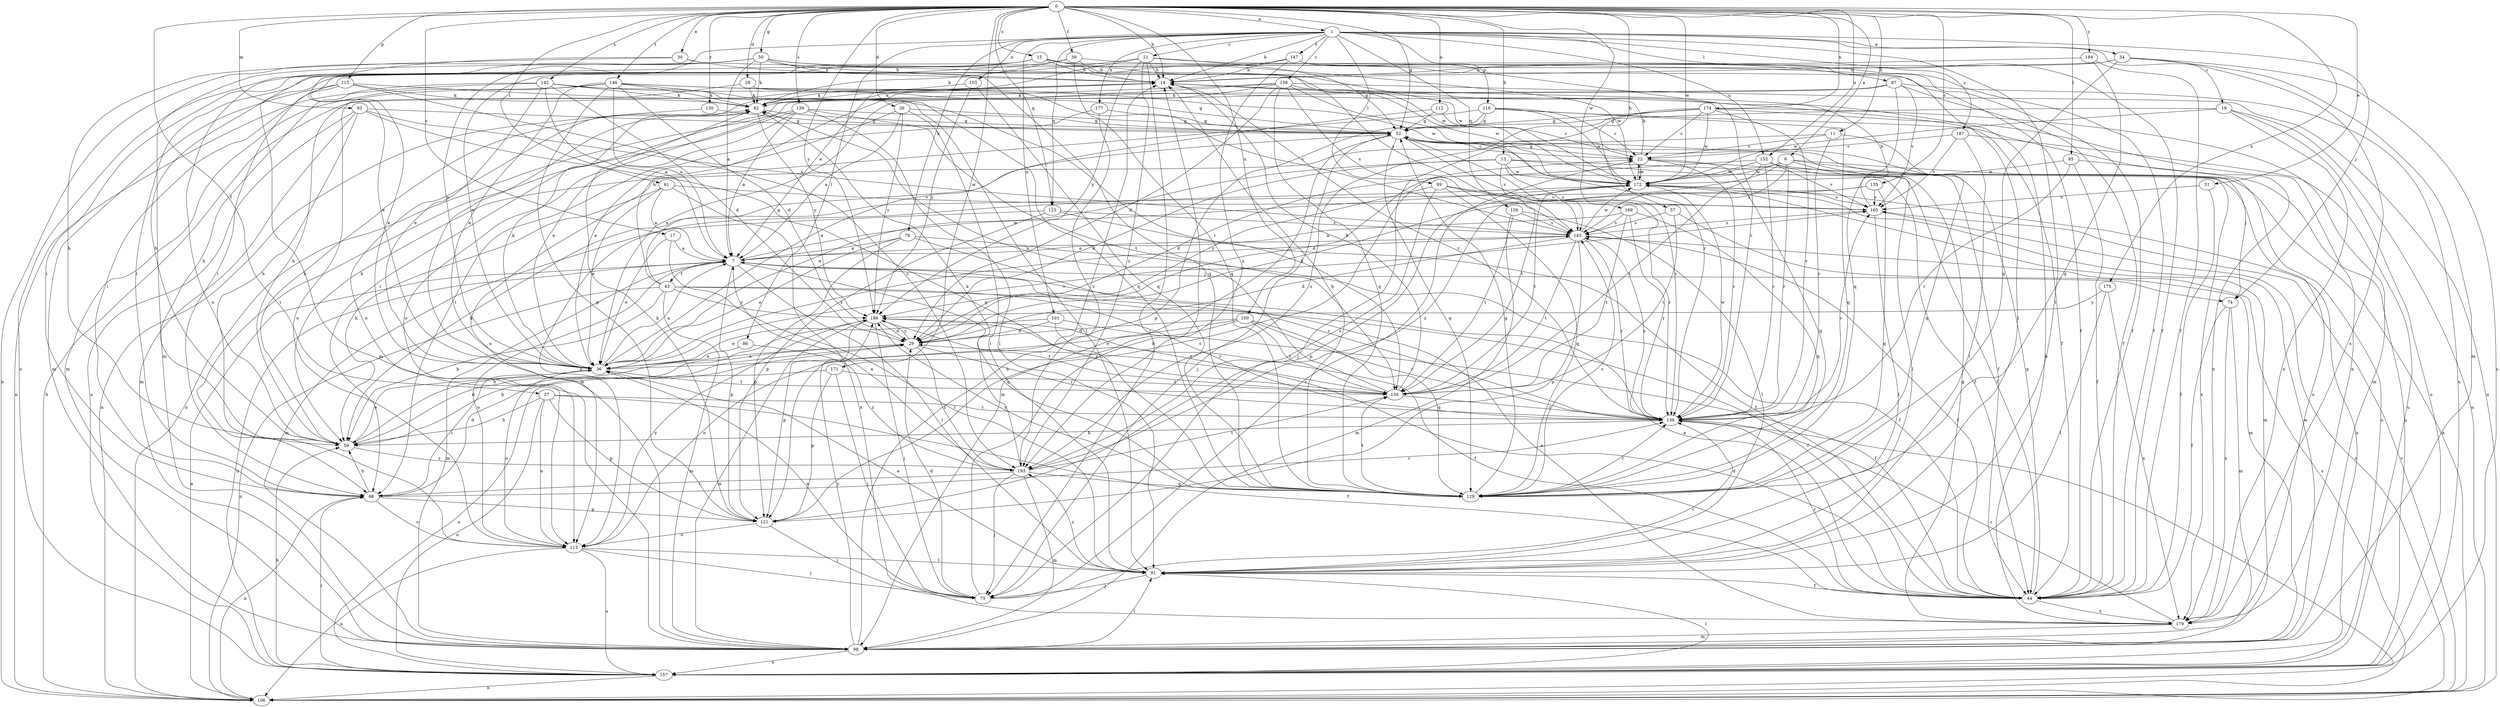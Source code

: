 strict digraph  {
0;
1;
6;
7;
11;
13;
14;
15;
17;
19;
21;
22;
26;
28;
29;
30;
31;
34;
36;
37;
39;
43;
44;
50;
52;
57;
59;
61;
66;
74;
75;
78;
82;
85;
86;
87;
89;
91;
93;
98;
100;
101;
103;
106;
112;
113;
115;
116;
121;
123;
126;
129;
130;
135;
136;
139;
142;
143;
146;
147;
150;
152;
157;
158;
165;
168;
171;
172;
174;
175;
177;
179;
184;
186;
187;
193;
0 -> 1  [label=a];
0 -> 6  [label=a];
0 -> 11  [label=b];
0 -> 13  [label=b];
0 -> 14  [label=b];
0 -> 15  [label=c];
0 -> 17  [label=c];
0 -> 26  [label=d];
0 -> 28  [label=d];
0 -> 30  [label=e];
0 -> 31  [label=e];
0 -> 37  [label=f];
0 -> 39  [label=f];
0 -> 50  [label=g];
0 -> 52  [label=g];
0 -> 57  [label=h];
0 -> 61  [label=i];
0 -> 85  [label=l];
0 -> 93  [label=m];
0 -> 100  [label=n];
0 -> 112  [label=o];
0 -> 115  [label=p];
0 -> 123  [label=q];
0 -> 130  [label=r];
0 -> 135  [label=r];
0 -> 139  [label=s];
0 -> 142  [label=s];
0 -> 146  [label=t];
0 -> 152  [label=u];
0 -> 168  [label=w];
0 -> 171  [label=w];
0 -> 172  [label=w];
0 -> 174  [label=x];
0 -> 175  [label=x];
0 -> 184  [label=y];
0 -> 186  [label=y];
1 -> 14  [label=b];
1 -> 19  [label=c];
1 -> 21  [label=c];
1 -> 34  [label=e];
1 -> 36  [label=e];
1 -> 74  [label=j];
1 -> 78  [label=k];
1 -> 86  [label=l];
1 -> 87  [label=l];
1 -> 89  [label=l];
1 -> 91  [label=l];
1 -> 101  [label=n];
1 -> 103  [label=n];
1 -> 116  [label=p];
1 -> 123  [label=q];
1 -> 126  [label=q];
1 -> 147  [label=t];
1 -> 152  [label=u];
1 -> 158  [label=v];
1 -> 177  [label=x];
1 -> 187  [label=z];
6 -> 29  [label=d];
6 -> 74  [label=j];
6 -> 91  [label=l];
6 -> 136  [label=r];
6 -> 143  [label=s];
6 -> 157  [label=u];
6 -> 172  [label=w];
6 -> 193  [label=z];
7 -> 43  [label=f];
7 -> 74  [label=j];
7 -> 91  [label=l];
7 -> 98  [label=m];
7 -> 113  [label=o];
7 -> 121  [label=p];
7 -> 129  [label=q];
7 -> 157  [label=u];
7 -> 172  [label=w];
11 -> 22  [label=c];
11 -> 113  [label=o];
11 -> 129  [label=q];
11 -> 136  [label=r];
13 -> 29  [label=d];
13 -> 36  [label=e];
13 -> 44  [label=f];
13 -> 143  [label=s];
13 -> 150  [label=t];
13 -> 172  [label=w];
13 -> 179  [label=x];
14 -> 82  [label=k];
14 -> 113  [label=o];
14 -> 136  [label=r];
15 -> 14  [label=b];
15 -> 44  [label=f];
15 -> 66  [label=i];
15 -> 98  [label=m];
15 -> 143  [label=s];
15 -> 157  [label=u];
15 -> 172  [label=w];
17 -> 7  [label=a];
17 -> 36  [label=e];
17 -> 91  [label=l];
19 -> 52  [label=g];
19 -> 106  [label=n];
19 -> 157  [label=u];
19 -> 172  [label=w];
19 -> 179  [label=x];
21 -> 7  [label=a];
21 -> 14  [label=b];
21 -> 52  [label=g];
21 -> 59  [label=h];
21 -> 75  [label=j];
21 -> 91  [label=l];
21 -> 186  [label=y];
21 -> 193  [label=z];
22 -> 14  [label=b];
22 -> 52  [label=g];
22 -> 106  [label=n];
22 -> 129  [label=q];
22 -> 136  [label=r];
22 -> 172  [label=w];
26 -> 7  [label=a];
26 -> 36  [label=e];
26 -> 52  [label=g];
26 -> 91  [label=l];
26 -> 186  [label=y];
28 -> 44  [label=f];
28 -> 59  [label=h];
28 -> 82  [label=k];
29 -> 36  [label=e];
29 -> 59  [label=h];
29 -> 136  [label=r];
29 -> 186  [label=y];
29 -> 193  [label=z];
30 -> 14  [label=b];
30 -> 36  [label=e];
30 -> 59  [label=h];
30 -> 172  [label=w];
31 -> 44  [label=f];
31 -> 165  [label=v];
34 -> 14  [label=b];
34 -> 36  [label=e];
34 -> 98  [label=m];
34 -> 129  [label=q];
34 -> 157  [label=u];
34 -> 179  [label=x];
36 -> 7  [label=a];
36 -> 66  [label=i];
36 -> 82  [label=k];
36 -> 113  [label=o];
36 -> 143  [label=s];
36 -> 150  [label=t];
36 -> 165  [label=v];
37 -> 44  [label=f];
37 -> 59  [label=h];
37 -> 113  [label=o];
37 -> 121  [label=p];
37 -> 136  [label=r];
37 -> 157  [label=u];
39 -> 14  [label=b];
39 -> 44  [label=f];
39 -> 66  [label=i];
39 -> 82  [label=k];
39 -> 129  [label=q];
43 -> 14  [label=b];
43 -> 44  [label=f];
43 -> 52  [label=g];
43 -> 59  [label=h];
43 -> 98  [label=m];
43 -> 106  [label=n];
43 -> 136  [label=r];
43 -> 186  [label=y];
44 -> 7  [label=a];
44 -> 29  [label=d];
44 -> 52  [label=g];
44 -> 136  [label=r];
44 -> 179  [label=x];
50 -> 7  [label=a];
50 -> 14  [label=b];
50 -> 44  [label=f];
50 -> 82  [label=k];
50 -> 98  [label=m];
50 -> 106  [label=n];
50 -> 113  [label=o];
50 -> 129  [label=q];
50 -> 172  [label=w];
52 -> 22  [label=c];
52 -> 44  [label=f];
52 -> 75  [label=j];
52 -> 98  [label=m];
52 -> 129  [label=q];
52 -> 136  [label=r];
52 -> 143  [label=s];
57 -> 98  [label=m];
57 -> 143  [label=s];
57 -> 150  [label=t];
59 -> 29  [label=d];
59 -> 36  [label=e];
59 -> 82  [label=k];
59 -> 193  [label=z];
61 -> 7  [label=a];
61 -> 36  [label=e];
61 -> 59  [label=h];
61 -> 165  [label=v];
61 -> 179  [label=x];
66 -> 29  [label=d];
66 -> 59  [label=h];
66 -> 106  [label=n];
66 -> 113  [label=o];
66 -> 121  [label=p];
66 -> 136  [label=r];
74 -> 44  [label=f];
74 -> 98  [label=m];
74 -> 179  [label=x];
75 -> 14  [label=b];
75 -> 22  [label=c];
75 -> 29  [label=d];
75 -> 36  [label=e];
75 -> 136  [label=r];
78 -> 7  [label=a];
78 -> 36  [label=e];
78 -> 44  [label=f];
78 -> 121  [label=p];
78 -> 136  [label=r];
82 -> 52  [label=g];
82 -> 98  [label=m];
82 -> 186  [label=y];
85 -> 44  [label=f];
85 -> 136  [label=r];
85 -> 157  [label=u];
85 -> 172  [label=w];
86 -> 36  [label=e];
86 -> 193  [label=z];
87 -> 44  [label=f];
87 -> 82  [label=k];
87 -> 113  [label=o];
87 -> 129  [label=q];
87 -> 157  [label=u];
87 -> 165  [label=v];
89 -> 129  [label=q];
89 -> 136  [label=r];
89 -> 165  [label=v];
89 -> 186  [label=y];
89 -> 193  [label=z];
91 -> 36  [label=e];
91 -> 44  [label=f];
91 -> 75  [label=j];
91 -> 193  [label=z];
93 -> 52  [label=g];
93 -> 59  [label=h];
93 -> 98  [label=m];
93 -> 129  [label=q];
93 -> 143  [label=s];
93 -> 157  [label=u];
98 -> 14  [label=b];
98 -> 91  [label=l];
98 -> 157  [label=u];
98 -> 172  [label=w];
98 -> 186  [label=y];
100 -> 29  [label=d];
100 -> 36  [label=e];
100 -> 113  [label=o];
100 -> 129  [label=q];
100 -> 136  [label=r];
100 -> 150  [label=t];
101 -> 29  [label=d];
101 -> 36  [label=e];
101 -> 44  [label=f];
101 -> 150  [label=t];
103 -> 82  [label=k];
103 -> 129  [label=q];
103 -> 186  [label=y];
106 -> 7  [label=a];
106 -> 14  [label=b];
106 -> 136  [label=r];
106 -> 143  [label=s];
106 -> 165  [label=v];
112 -> 22  [label=c];
112 -> 36  [label=e];
112 -> 52  [label=g];
113 -> 75  [label=j];
113 -> 91  [label=l];
113 -> 106  [label=n];
113 -> 157  [label=u];
113 -> 186  [label=y];
115 -> 36  [label=e];
115 -> 66  [label=i];
115 -> 82  [label=k];
115 -> 98  [label=m];
115 -> 150  [label=t];
115 -> 193  [label=z];
116 -> 22  [label=c];
116 -> 52  [label=g];
116 -> 59  [label=h];
116 -> 121  [label=p];
116 -> 129  [label=q];
116 -> 172  [label=w];
116 -> 179  [label=x];
121 -> 22  [label=c];
121 -> 75  [label=j];
121 -> 82  [label=k];
121 -> 113  [label=o];
123 -> 44  [label=f];
123 -> 98  [label=m];
123 -> 121  [label=p];
123 -> 143  [label=s];
126 -> 91  [label=l];
126 -> 98  [label=m];
126 -> 143  [label=s];
126 -> 150  [label=t];
129 -> 14  [label=b];
129 -> 52  [label=g];
129 -> 136  [label=r];
129 -> 143  [label=s];
129 -> 150  [label=t];
129 -> 186  [label=y];
130 -> 52  [label=g];
130 -> 106  [label=n];
135 -> 29  [label=d];
135 -> 59  [label=h];
135 -> 129  [label=q];
135 -> 165  [label=v];
136 -> 59  [label=h];
136 -> 143  [label=s];
136 -> 165  [label=v];
136 -> 172  [label=w];
139 -> 7  [label=a];
139 -> 36  [label=e];
139 -> 52  [label=g];
139 -> 66  [label=i];
139 -> 91  [label=l];
139 -> 106  [label=n];
139 -> 150  [label=t];
142 -> 7  [label=a];
142 -> 29  [label=d];
142 -> 36  [label=e];
142 -> 52  [label=g];
142 -> 59  [label=h];
142 -> 82  [label=k];
142 -> 91  [label=l];
142 -> 106  [label=n];
143 -> 7  [label=a];
143 -> 29  [label=d];
143 -> 44  [label=f];
143 -> 121  [label=p];
143 -> 136  [label=r];
143 -> 150  [label=t];
143 -> 172  [label=w];
146 -> 7  [label=a];
146 -> 29  [label=d];
146 -> 36  [label=e];
146 -> 82  [label=k];
146 -> 98  [label=m];
146 -> 113  [label=o];
146 -> 121  [label=p];
146 -> 129  [label=q];
146 -> 143  [label=s];
146 -> 172  [label=w];
147 -> 14  [label=b];
147 -> 44  [label=f];
147 -> 66  [label=i];
147 -> 136  [label=r];
147 -> 193  [label=z];
150 -> 14  [label=b];
150 -> 82  [label=k];
150 -> 136  [label=r];
150 -> 186  [label=y];
152 -> 29  [label=d];
152 -> 44  [label=f];
152 -> 136  [label=r];
152 -> 150  [label=t];
152 -> 165  [label=v];
152 -> 172  [label=w];
152 -> 179  [label=x];
157 -> 59  [label=h];
157 -> 66  [label=i];
157 -> 91  [label=l];
157 -> 106  [label=n];
158 -> 29  [label=d];
158 -> 36  [label=e];
158 -> 66  [label=i];
158 -> 82  [label=k];
158 -> 106  [label=n];
158 -> 129  [label=q];
158 -> 136  [label=r];
158 -> 143  [label=s];
158 -> 172  [label=w];
165 -> 14  [label=b];
165 -> 91  [label=l];
165 -> 106  [label=n];
165 -> 143  [label=s];
168 -> 7  [label=a];
168 -> 129  [label=q];
168 -> 136  [label=r];
168 -> 143  [label=s];
168 -> 150  [label=t];
171 -> 75  [label=j];
171 -> 121  [label=p];
171 -> 150  [label=t];
171 -> 157  [label=u];
172 -> 22  [label=c];
172 -> 98  [label=m];
172 -> 113  [label=o];
172 -> 121  [label=p];
172 -> 150  [label=t];
172 -> 157  [label=u];
172 -> 165  [label=v];
174 -> 22  [label=c];
174 -> 52  [label=g];
174 -> 75  [label=j];
174 -> 98  [label=m];
174 -> 136  [label=r];
174 -> 172  [label=w];
174 -> 179  [label=x];
174 -> 193  [label=z];
175 -> 91  [label=l];
175 -> 179  [label=x];
175 -> 186  [label=y];
177 -> 52  [label=g];
177 -> 66  [label=i];
177 -> 193  [label=z];
179 -> 7  [label=a];
179 -> 14  [label=b];
179 -> 52  [label=g];
179 -> 98  [label=m];
179 -> 136  [label=r];
184 -> 14  [label=b];
184 -> 44  [label=f];
184 -> 129  [label=q];
186 -> 29  [label=d];
186 -> 44  [label=f];
186 -> 59  [label=h];
186 -> 75  [label=j];
186 -> 98  [label=m];
186 -> 121  [label=p];
186 -> 150  [label=t];
187 -> 22  [label=c];
187 -> 91  [label=l];
187 -> 157  [label=u];
187 -> 165  [label=v];
193 -> 7  [label=a];
193 -> 66  [label=i];
193 -> 75  [label=j];
193 -> 82  [label=k];
193 -> 98  [label=m];
193 -> 129  [label=q];
193 -> 150  [label=t];
}
